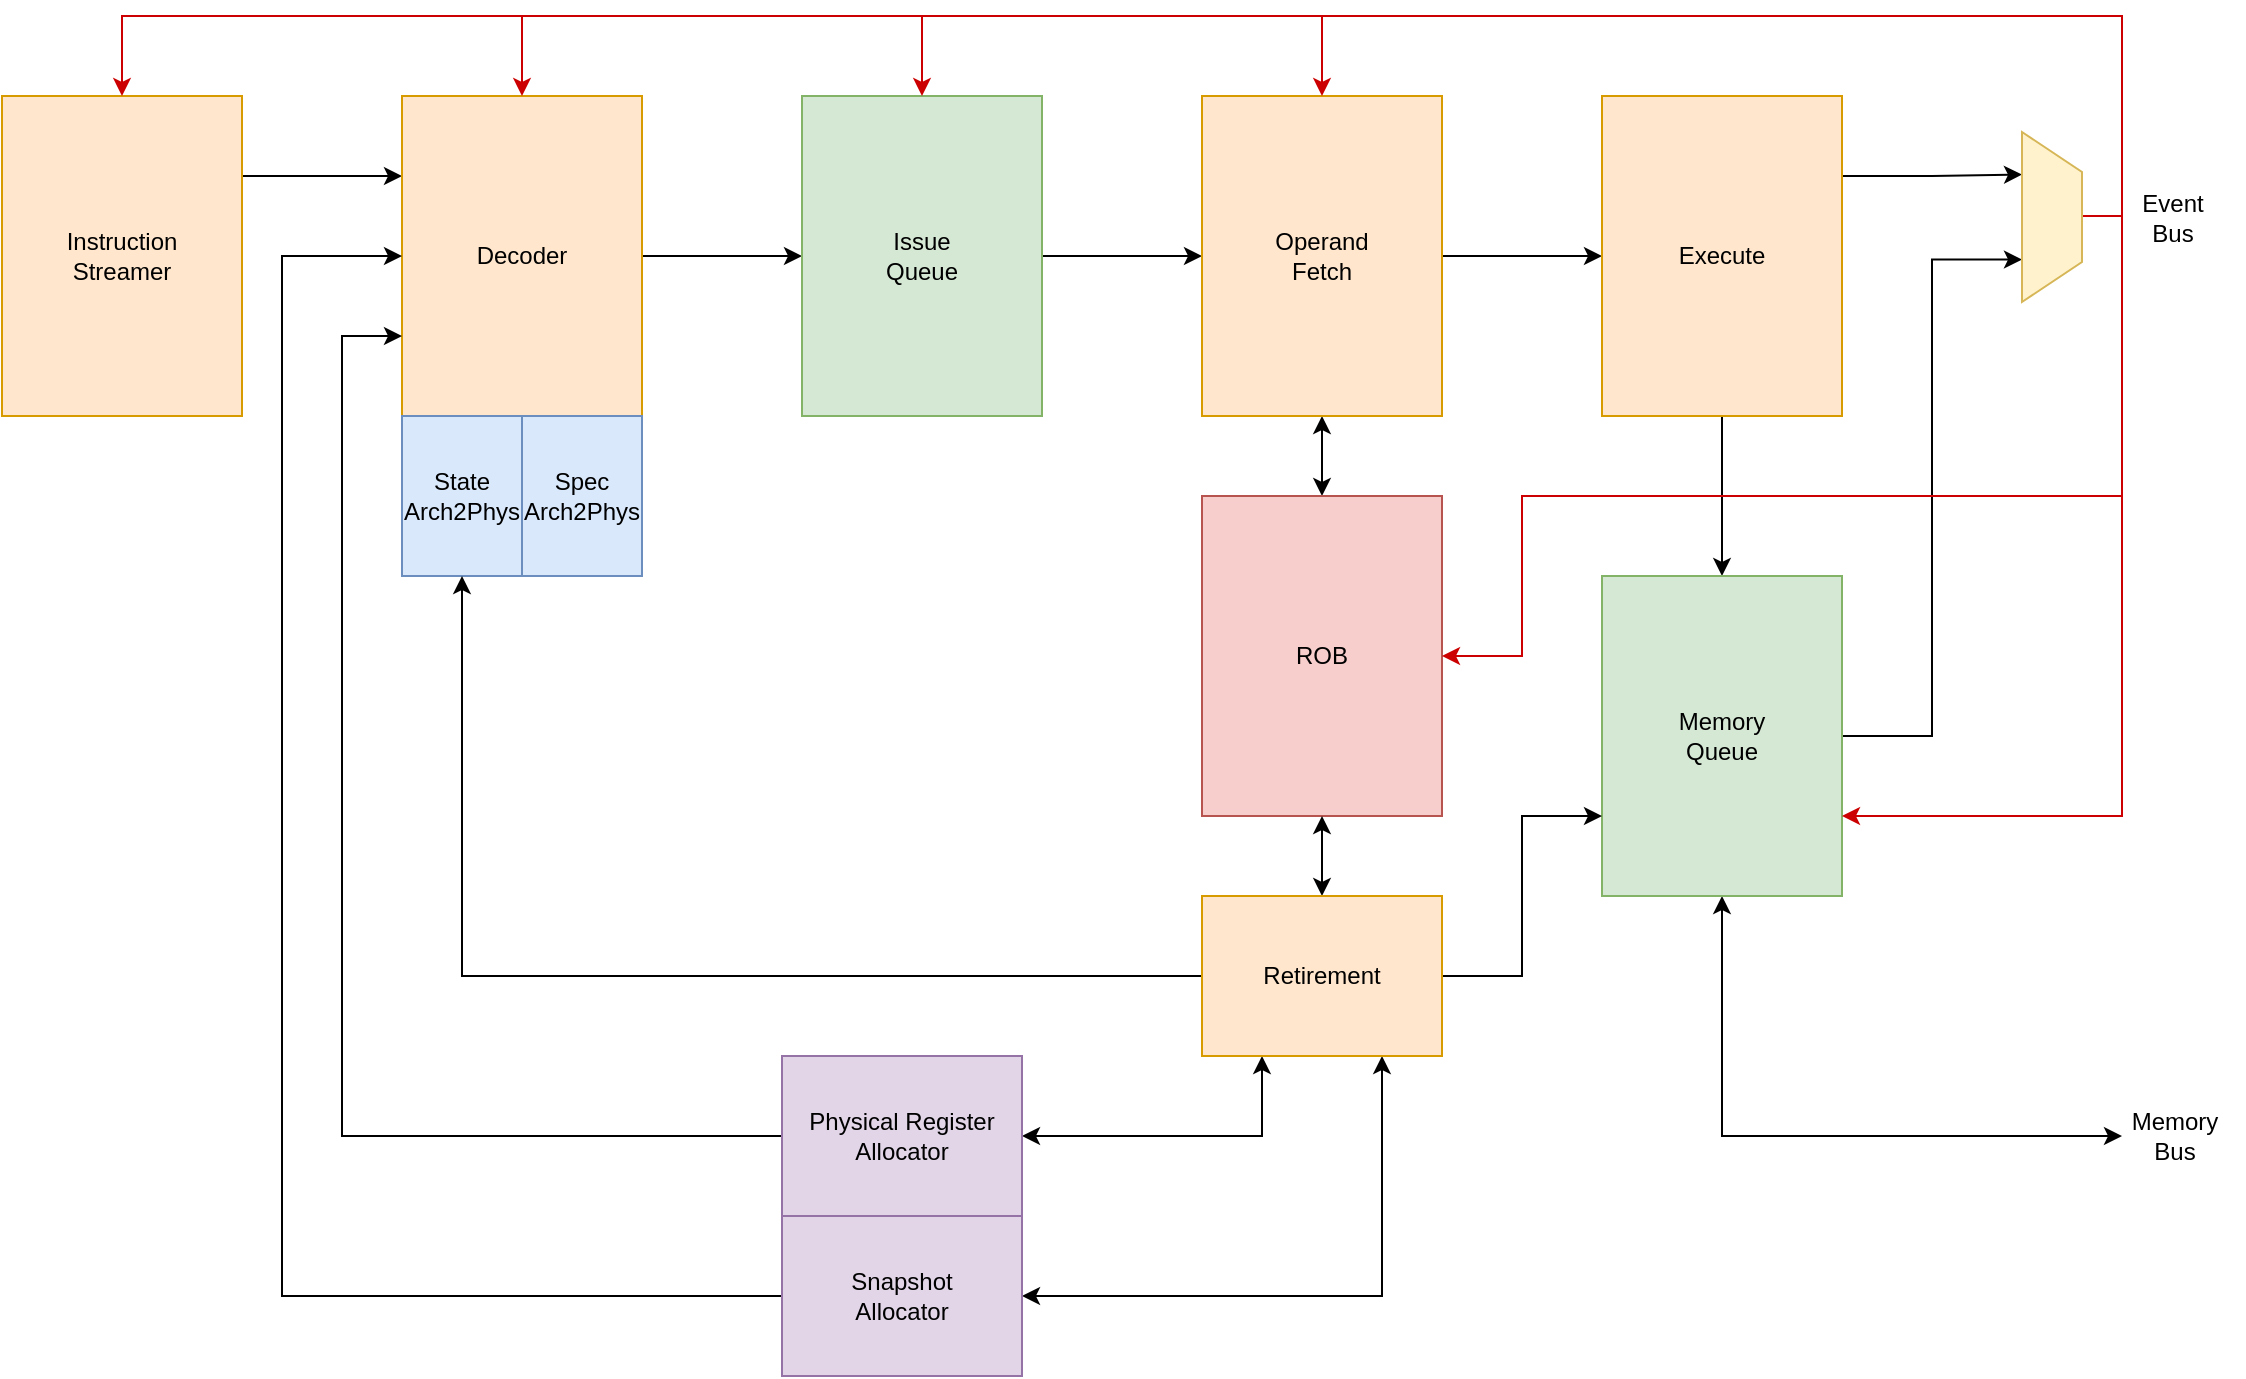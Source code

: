<mxfile version="21.1.2" type="device">
  <diagram name="Page-1" id="AEzNlKYkzQXJz8IcKDJt">
    <mxGraphModel dx="5235" dy="1855" grid="1" gridSize="10" guides="1" tooltips="1" connect="1" arrows="1" fold="1" page="1" pageScale="1" pageWidth="850" pageHeight="1100" math="0" shadow="0">
      <root>
        <mxCell id="0" />
        <mxCell id="1" parent="0" />
        <mxCell id="WW3uwswWAUk5-goDzk1g-38" style="edgeStyle=orthogonalEdgeStyle;rounded=0;orthogonalLoop=1;jettySize=auto;html=1;exitX=1;exitY=0.25;exitDx=0;exitDy=0;entryX=0;entryY=0.25;entryDx=0;entryDy=0;" edge="1" parent="1" source="WW3uwswWAUk5-goDzk1g-1" target="WW3uwswWAUk5-goDzk1g-2">
          <mxGeometry relative="1" as="geometry" />
        </mxCell>
        <mxCell id="WW3uwswWAUk5-goDzk1g-1" value="Instruction&lt;br&gt;Streamer" style="rounded=0;whiteSpace=wrap;html=1;fillColor=#ffe6cc;strokeColor=#d79b00;" vertex="1" parent="1">
          <mxGeometry x="-800" y="1360" width="120" height="160" as="geometry" />
        </mxCell>
        <mxCell id="WW3uwswWAUk5-goDzk1g-11" style="edgeStyle=orthogonalEdgeStyle;rounded=0;orthogonalLoop=1;jettySize=auto;html=1;exitX=1;exitY=0.5;exitDx=0;exitDy=0;entryX=0;entryY=0.5;entryDx=0;entryDy=0;" edge="1" parent="1" source="WW3uwswWAUk5-goDzk1g-2" target="WW3uwswWAUk5-goDzk1g-5">
          <mxGeometry relative="1" as="geometry" />
        </mxCell>
        <mxCell id="WW3uwswWAUk5-goDzk1g-2" value="Decoder" style="rounded=0;whiteSpace=wrap;html=1;fillColor=#ffe6cc;strokeColor=#d79b00;" vertex="1" parent="1">
          <mxGeometry x="-600" y="1360" width="120" height="160" as="geometry" />
        </mxCell>
        <mxCell id="WW3uwswWAUk5-goDzk1g-3" value="State&lt;br&gt;Arch2Phys" style="rounded=0;whiteSpace=wrap;html=1;fillColor=#dae8fc;strokeColor=#6c8ebf;" vertex="1" parent="1">
          <mxGeometry x="-600" y="1520" width="60" height="80" as="geometry" />
        </mxCell>
        <mxCell id="WW3uwswWAUk5-goDzk1g-4" value="Spec&lt;br&gt;Arch2Phys" style="rounded=0;whiteSpace=wrap;html=1;fillColor=#dae8fc;strokeColor=#6c8ebf;" vertex="1" parent="1">
          <mxGeometry x="-540" y="1520" width="60" height="80" as="geometry" />
        </mxCell>
        <mxCell id="WW3uwswWAUk5-goDzk1g-12" style="edgeStyle=orthogonalEdgeStyle;rounded=0;orthogonalLoop=1;jettySize=auto;html=1;exitX=1;exitY=0.5;exitDx=0;exitDy=0;entryX=0;entryY=0.5;entryDx=0;entryDy=0;" edge="1" parent="1" source="WW3uwswWAUk5-goDzk1g-5" target="WW3uwswWAUk5-goDzk1g-6">
          <mxGeometry relative="1" as="geometry" />
        </mxCell>
        <mxCell id="WW3uwswWAUk5-goDzk1g-5" value="Issue&lt;br&gt;Queue" style="rounded=0;whiteSpace=wrap;html=1;fillColor=#d5e8d4;strokeColor=#82b366;" vertex="1" parent="1">
          <mxGeometry x="-400" y="1360" width="120" height="160" as="geometry" />
        </mxCell>
        <mxCell id="WW3uwswWAUk5-goDzk1g-13" style="edgeStyle=orthogonalEdgeStyle;rounded=0;orthogonalLoop=1;jettySize=auto;html=1;exitX=0.5;exitY=1;exitDx=0;exitDy=0;entryX=0.5;entryY=0;entryDx=0;entryDy=0;startArrow=classic;startFill=1;" edge="1" parent="1" source="WW3uwswWAUk5-goDzk1g-6" target="WW3uwswWAUk5-goDzk1g-8">
          <mxGeometry relative="1" as="geometry" />
        </mxCell>
        <mxCell id="WW3uwswWAUk5-goDzk1g-14" style="edgeStyle=orthogonalEdgeStyle;rounded=0;orthogonalLoop=1;jettySize=auto;html=1;exitX=1;exitY=0.5;exitDx=0;exitDy=0;entryX=0;entryY=0.5;entryDx=0;entryDy=0;" edge="1" parent="1" source="WW3uwswWAUk5-goDzk1g-6" target="WW3uwswWAUk5-goDzk1g-7">
          <mxGeometry relative="1" as="geometry" />
        </mxCell>
        <mxCell id="WW3uwswWAUk5-goDzk1g-6" value="Operand&lt;br&gt;Fetch" style="rounded=0;whiteSpace=wrap;html=1;fillColor=#ffe6cc;strokeColor=#d79b00;" vertex="1" parent="1">
          <mxGeometry x="-200" y="1360" width="120" height="160" as="geometry" />
        </mxCell>
        <mxCell id="WW3uwswWAUk5-goDzk1g-17" style="edgeStyle=orthogonalEdgeStyle;rounded=0;orthogonalLoop=1;jettySize=auto;html=1;exitX=1;exitY=0.25;exitDx=0;exitDy=0;entryX=0.25;entryY=1;entryDx=0;entryDy=0;" edge="1" parent="1" source="WW3uwswWAUk5-goDzk1g-7" target="WW3uwswWAUk5-goDzk1g-32">
          <mxGeometry relative="1" as="geometry">
            <mxPoint x="200" y="1400" as="targetPoint" />
          </mxGeometry>
        </mxCell>
        <mxCell id="WW3uwswWAUk5-goDzk1g-31" style="edgeStyle=orthogonalEdgeStyle;rounded=0;orthogonalLoop=1;jettySize=auto;html=1;exitX=0.5;exitY=1;exitDx=0;exitDy=0;entryX=0.5;entryY=0;entryDx=0;entryDy=0;" edge="1" parent="1" source="WW3uwswWAUk5-goDzk1g-7" target="WW3uwswWAUk5-goDzk1g-15">
          <mxGeometry relative="1" as="geometry" />
        </mxCell>
        <mxCell id="WW3uwswWAUk5-goDzk1g-7" value="Execute" style="rounded=0;whiteSpace=wrap;html=1;fillColor=#ffe6cc;strokeColor=#d79b00;" vertex="1" parent="1">
          <mxGeometry y="1360" width="120" height="160" as="geometry" />
        </mxCell>
        <mxCell id="WW3uwswWAUk5-goDzk1g-8" value="ROB" style="rounded=0;whiteSpace=wrap;html=1;fillColor=#f8cecc;strokeColor=#b85450;" vertex="1" parent="1">
          <mxGeometry x="-200" y="1560" width="120" height="160" as="geometry" />
        </mxCell>
        <mxCell id="WW3uwswWAUk5-goDzk1g-33" style="edgeStyle=orthogonalEdgeStyle;rounded=0;orthogonalLoop=1;jettySize=auto;html=1;exitX=0;exitY=0.5;exitDx=0;exitDy=0;entryX=0;entryY=0.75;entryDx=0;entryDy=0;" edge="1" parent="1" source="WW3uwswWAUk5-goDzk1g-9" target="WW3uwswWAUk5-goDzk1g-2">
          <mxGeometry relative="1" as="geometry">
            <Array as="points">
              <mxPoint x="-630" y="1880" />
              <mxPoint x="-630" y="1480" />
            </Array>
          </mxGeometry>
        </mxCell>
        <mxCell id="WW3uwswWAUk5-goDzk1g-34" style="edgeStyle=orthogonalEdgeStyle;rounded=0;orthogonalLoop=1;jettySize=auto;html=1;exitX=1;exitY=0.5;exitDx=0;exitDy=0;entryX=0.25;entryY=1;entryDx=0;entryDy=0;startArrow=classic;startFill=1;" edge="1" parent="1" source="WW3uwswWAUk5-goDzk1g-9" target="WW3uwswWAUk5-goDzk1g-24">
          <mxGeometry relative="1" as="geometry" />
        </mxCell>
        <mxCell id="WW3uwswWAUk5-goDzk1g-9" value="Physical Register&lt;br&gt;Allocator" style="rounded=0;whiteSpace=wrap;html=1;fillColor=#e1d5e7;strokeColor=#9673a6;" vertex="1" parent="1">
          <mxGeometry x="-410" y="1840" width="120" height="80" as="geometry" />
        </mxCell>
        <mxCell id="WW3uwswWAUk5-goDzk1g-19" style="edgeStyle=orthogonalEdgeStyle;rounded=0;orthogonalLoop=1;jettySize=auto;html=1;exitX=1;exitY=0.5;exitDx=0;exitDy=0;entryX=0.75;entryY=1;entryDx=0;entryDy=0;" edge="1" parent="1" source="WW3uwswWAUk5-goDzk1g-15" target="WW3uwswWAUk5-goDzk1g-32">
          <mxGeometry relative="1" as="geometry">
            <mxPoint x="200" y="1440" as="targetPoint" />
          </mxGeometry>
        </mxCell>
        <mxCell id="WW3uwswWAUk5-goDzk1g-40" style="edgeStyle=orthogonalEdgeStyle;rounded=0;orthogonalLoop=1;jettySize=auto;html=1;exitX=0.5;exitY=1;exitDx=0;exitDy=0;startArrow=classic;startFill=1;" edge="1" parent="1" source="WW3uwswWAUk5-goDzk1g-15">
          <mxGeometry relative="1" as="geometry">
            <mxPoint x="260" y="1880" as="targetPoint" />
            <Array as="points">
              <mxPoint x="60" y="1880" />
            </Array>
          </mxGeometry>
        </mxCell>
        <mxCell id="WW3uwswWAUk5-goDzk1g-15" value="Memory&lt;br&gt;Queue" style="rounded=0;whiteSpace=wrap;html=1;fillColor=#d5e8d4;strokeColor=#82b366;" vertex="1" parent="1">
          <mxGeometry y="1600" width="120" height="160" as="geometry" />
        </mxCell>
        <mxCell id="WW3uwswWAUk5-goDzk1g-20" style="edgeStyle=orthogonalEdgeStyle;rounded=0;orthogonalLoop=1;jettySize=auto;html=1;exitX=1;exitY=0.5;exitDx=0;exitDy=0;entryX=0.5;entryY=0;entryDx=0;entryDy=0;strokeColor=#CC0000;" edge="1" parent="1" target="WW3uwswWAUk5-goDzk1g-6">
          <mxGeometry relative="1" as="geometry">
            <mxPoint x="240" y="1420" as="sourcePoint" />
            <Array as="points">
              <mxPoint x="260" y="1420" />
              <mxPoint x="260" y="1320" />
              <mxPoint x="-140" y="1320" />
            </Array>
          </mxGeometry>
        </mxCell>
        <mxCell id="WW3uwswWAUk5-goDzk1g-21" style="edgeStyle=orthogonalEdgeStyle;rounded=0;orthogonalLoop=1;jettySize=auto;html=1;exitX=1;exitY=0.5;exitDx=0;exitDy=0;entryX=0.5;entryY=0;entryDx=0;entryDy=0;strokeColor=#CC0000;" edge="1" parent="1" target="WW3uwswWAUk5-goDzk1g-5">
          <mxGeometry relative="1" as="geometry">
            <mxPoint x="240" y="1420" as="sourcePoint" />
            <Array as="points">
              <mxPoint x="260" y="1420" />
              <mxPoint x="260" y="1320" />
              <mxPoint x="-340" y="1320" />
            </Array>
          </mxGeometry>
        </mxCell>
        <mxCell id="WW3uwswWAUk5-goDzk1g-22" style="edgeStyle=orthogonalEdgeStyle;rounded=0;orthogonalLoop=1;jettySize=auto;html=1;exitX=1;exitY=0.5;exitDx=0;exitDy=0;entryX=0.5;entryY=0;entryDx=0;entryDy=0;strokeColor=#CC0000;" edge="1" parent="1" target="WW3uwswWAUk5-goDzk1g-2">
          <mxGeometry relative="1" as="geometry">
            <mxPoint x="240" y="1420" as="sourcePoint" />
            <Array as="points">
              <mxPoint x="260" y="1420" />
              <mxPoint x="260" y="1320" />
              <mxPoint x="-540" y="1320" />
            </Array>
          </mxGeometry>
        </mxCell>
        <mxCell id="WW3uwswWAUk5-goDzk1g-23" style="edgeStyle=orthogonalEdgeStyle;rounded=0;orthogonalLoop=1;jettySize=auto;html=1;exitX=1;exitY=0.5;exitDx=0;exitDy=0;entryX=0.5;entryY=0;entryDx=0;entryDy=0;strokeColor=#CC0000;" edge="1" parent="1" target="WW3uwswWAUk5-goDzk1g-1">
          <mxGeometry relative="1" as="geometry">
            <mxPoint x="240" y="1420" as="sourcePoint" />
            <Array as="points">
              <mxPoint x="260" y="1420" />
              <mxPoint x="260" y="1320" />
              <mxPoint x="-740" y="1320" />
            </Array>
          </mxGeometry>
        </mxCell>
        <mxCell id="WW3uwswWAUk5-goDzk1g-28" style="edgeStyle=orthogonalEdgeStyle;rounded=0;orthogonalLoop=1;jettySize=auto;html=1;exitX=1;exitY=0.5;exitDx=0;exitDy=0;entryX=1;entryY=0.75;entryDx=0;entryDy=0;strokeColor=#CC0000;" edge="1" parent="1" target="WW3uwswWAUk5-goDzk1g-15">
          <mxGeometry relative="1" as="geometry">
            <mxPoint x="240" y="1420" as="sourcePoint" />
            <Array as="points">
              <mxPoint x="260" y="1420" />
              <mxPoint x="260" y="1720" />
            </Array>
          </mxGeometry>
        </mxCell>
        <mxCell id="WW3uwswWAUk5-goDzk1g-30" style="edgeStyle=orthogonalEdgeStyle;rounded=0;orthogonalLoop=1;jettySize=auto;html=1;exitX=1;exitY=0.5;exitDx=0;exitDy=0;entryX=1;entryY=0.5;entryDx=0;entryDy=0;strokeColor=#CC0000;" edge="1" parent="1" target="WW3uwswWAUk5-goDzk1g-8">
          <mxGeometry relative="1" as="geometry">
            <mxPoint x="240" y="1420" as="sourcePoint" />
            <Array as="points">
              <mxPoint x="260" y="1420" />
              <mxPoint x="260" y="1560" />
              <mxPoint x="-40" y="1560" />
              <mxPoint x="-40" y="1640" />
            </Array>
          </mxGeometry>
        </mxCell>
        <mxCell id="WW3uwswWAUk5-goDzk1g-26" style="edgeStyle=orthogonalEdgeStyle;rounded=0;orthogonalLoop=1;jettySize=auto;html=1;exitX=0.5;exitY=0;exitDx=0;exitDy=0;entryX=0.5;entryY=1;entryDx=0;entryDy=0;startArrow=classic;startFill=1;" edge="1" parent="1" source="WW3uwswWAUk5-goDzk1g-24" target="WW3uwswWAUk5-goDzk1g-8">
          <mxGeometry relative="1" as="geometry" />
        </mxCell>
        <mxCell id="WW3uwswWAUk5-goDzk1g-27" style="edgeStyle=orthogonalEdgeStyle;rounded=0;orthogonalLoop=1;jettySize=auto;html=1;exitX=0;exitY=0.5;exitDx=0;exitDy=0;entryX=0.5;entryY=1;entryDx=0;entryDy=0;" edge="1" parent="1" source="WW3uwswWAUk5-goDzk1g-24" target="WW3uwswWAUk5-goDzk1g-3">
          <mxGeometry relative="1" as="geometry" />
        </mxCell>
        <mxCell id="WW3uwswWAUk5-goDzk1g-35" style="edgeStyle=orthogonalEdgeStyle;rounded=0;orthogonalLoop=1;jettySize=auto;html=1;exitX=1;exitY=0.5;exitDx=0;exitDy=0;entryX=0;entryY=0.75;entryDx=0;entryDy=0;" edge="1" parent="1" source="WW3uwswWAUk5-goDzk1g-24" target="WW3uwswWAUk5-goDzk1g-15">
          <mxGeometry relative="1" as="geometry" />
        </mxCell>
        <mxCell id="WW3uwswWAUk5-goDzk1g-39" style="edgeStyle=orthogonalEdgeStyle;rounded=0;orthogonalLoop=1;jettySize=auto;html=1;exitX=0.75;exitY=1;exitDx=0;exitDy=0;entryX=1;entryY=0.5;entryDx=0;entryDy=0;startArrow=classic;startFill=1;" edge="1" parent="1" source="WW3uwswWAUk5-goDzk1g-24" target="WW3uwswWAUk5-goDzk1g-36">
          <mxGeometry relative="1" as="geometry" />
        </mxCell>
        <mxCell id="WW3uwswWAUk5-goDzk1g-24" value="Retirement" style="rounded=0;whiteSpace=wrap;html=1;fillColor=#ffe6cc;strokeColor=#d79b00;" vertex="1" parent="1">
          <mxGeometry x="-200" y="1760" width="120" height="80" as="geometry" />
        </mxCell>
        <mxCell id="WW3uwswWAUk5-goDzk1g-32" value="" style="shape=trapezoid;perimeter=trapezoidPerimeter;whiteSpace=wrap;html=1;fixedSize=1;direction=south;fillColor=#fff2cc;strokeColor=#d6b656;" vertex="1" parent="1">
          <mxGeometry x="210" y="1378" width="30" height="85" as="geometry" />
        </mxCell>
        <mxCell id="WW3uwswWAUk5-goDzk1g-37" style="edgeStyle=orthogonalEdgeStyle;rounded=0;orthogonalLoop=1;jettySize=auto;html=1;exitX=0;exitY=0.5;exitDx=0;exitDy=0;entryX=0;entryY=0.5;entryDx=0;entryDy=0;" edge="1" parent="1" source="WW3uwswWAUk5-goDzk1g-36" target="WW3uwswWAUk5-goDzk1g-2">
          <mxGeometry relative="1" as="geometry">
            <mxPoint x="-670" y="1570" as="targetPoint" />
            <Array as="points">
              <mxPoint x="-660" y="1960" />
              <mxPoint x="-660" y="1440" />
            </Array>
          </mxGeometry>
        </mxCell>
        <mxCell id="WW3uwswWAUk5-goDzk1g-36" value="Snapshot&lt;br&gt;Allocator" style="rounded=0;whiteSpace=wrap;html=1;fillColor=#e1d5e7;strokeColor=#9673a6;" vertex="1" parent="1">
          <mxGeometry x="-410" y="1920" width="120" height="80" as="geometry" />
        </mxCell>
        <mxCell id="WW3uwswWAUk5-goDzk1g-41" value="Memory&lt;br&gt;Bus" style="text;html=1;align=center;verticalAlign=middle;resizable=0;points=[];autosize=1;strokeColor=none;fillColor=none;" vertex="1" parent="1">
          <mxGeometry x="251" y="1860" width="70" height="40" as="geometry" />
        </mxCell>
        <mxCell id="WW3uwswWAUk5-goDzk1g-42" value="Event&lt;br&gt;Bus" style="text;html=1;align=center;verticalAlign=middle;resizable=0;points=[];autosize=1;strokeColor=none;fillColor=none;" vertex="1" parent="1">
          <mxGeometry x="260" y="1400.5" width="50" height="40" as="geometry" />
        </mxCell>
      </root>
    </mxGraphModel>
  </diagram>
</mxfile>
